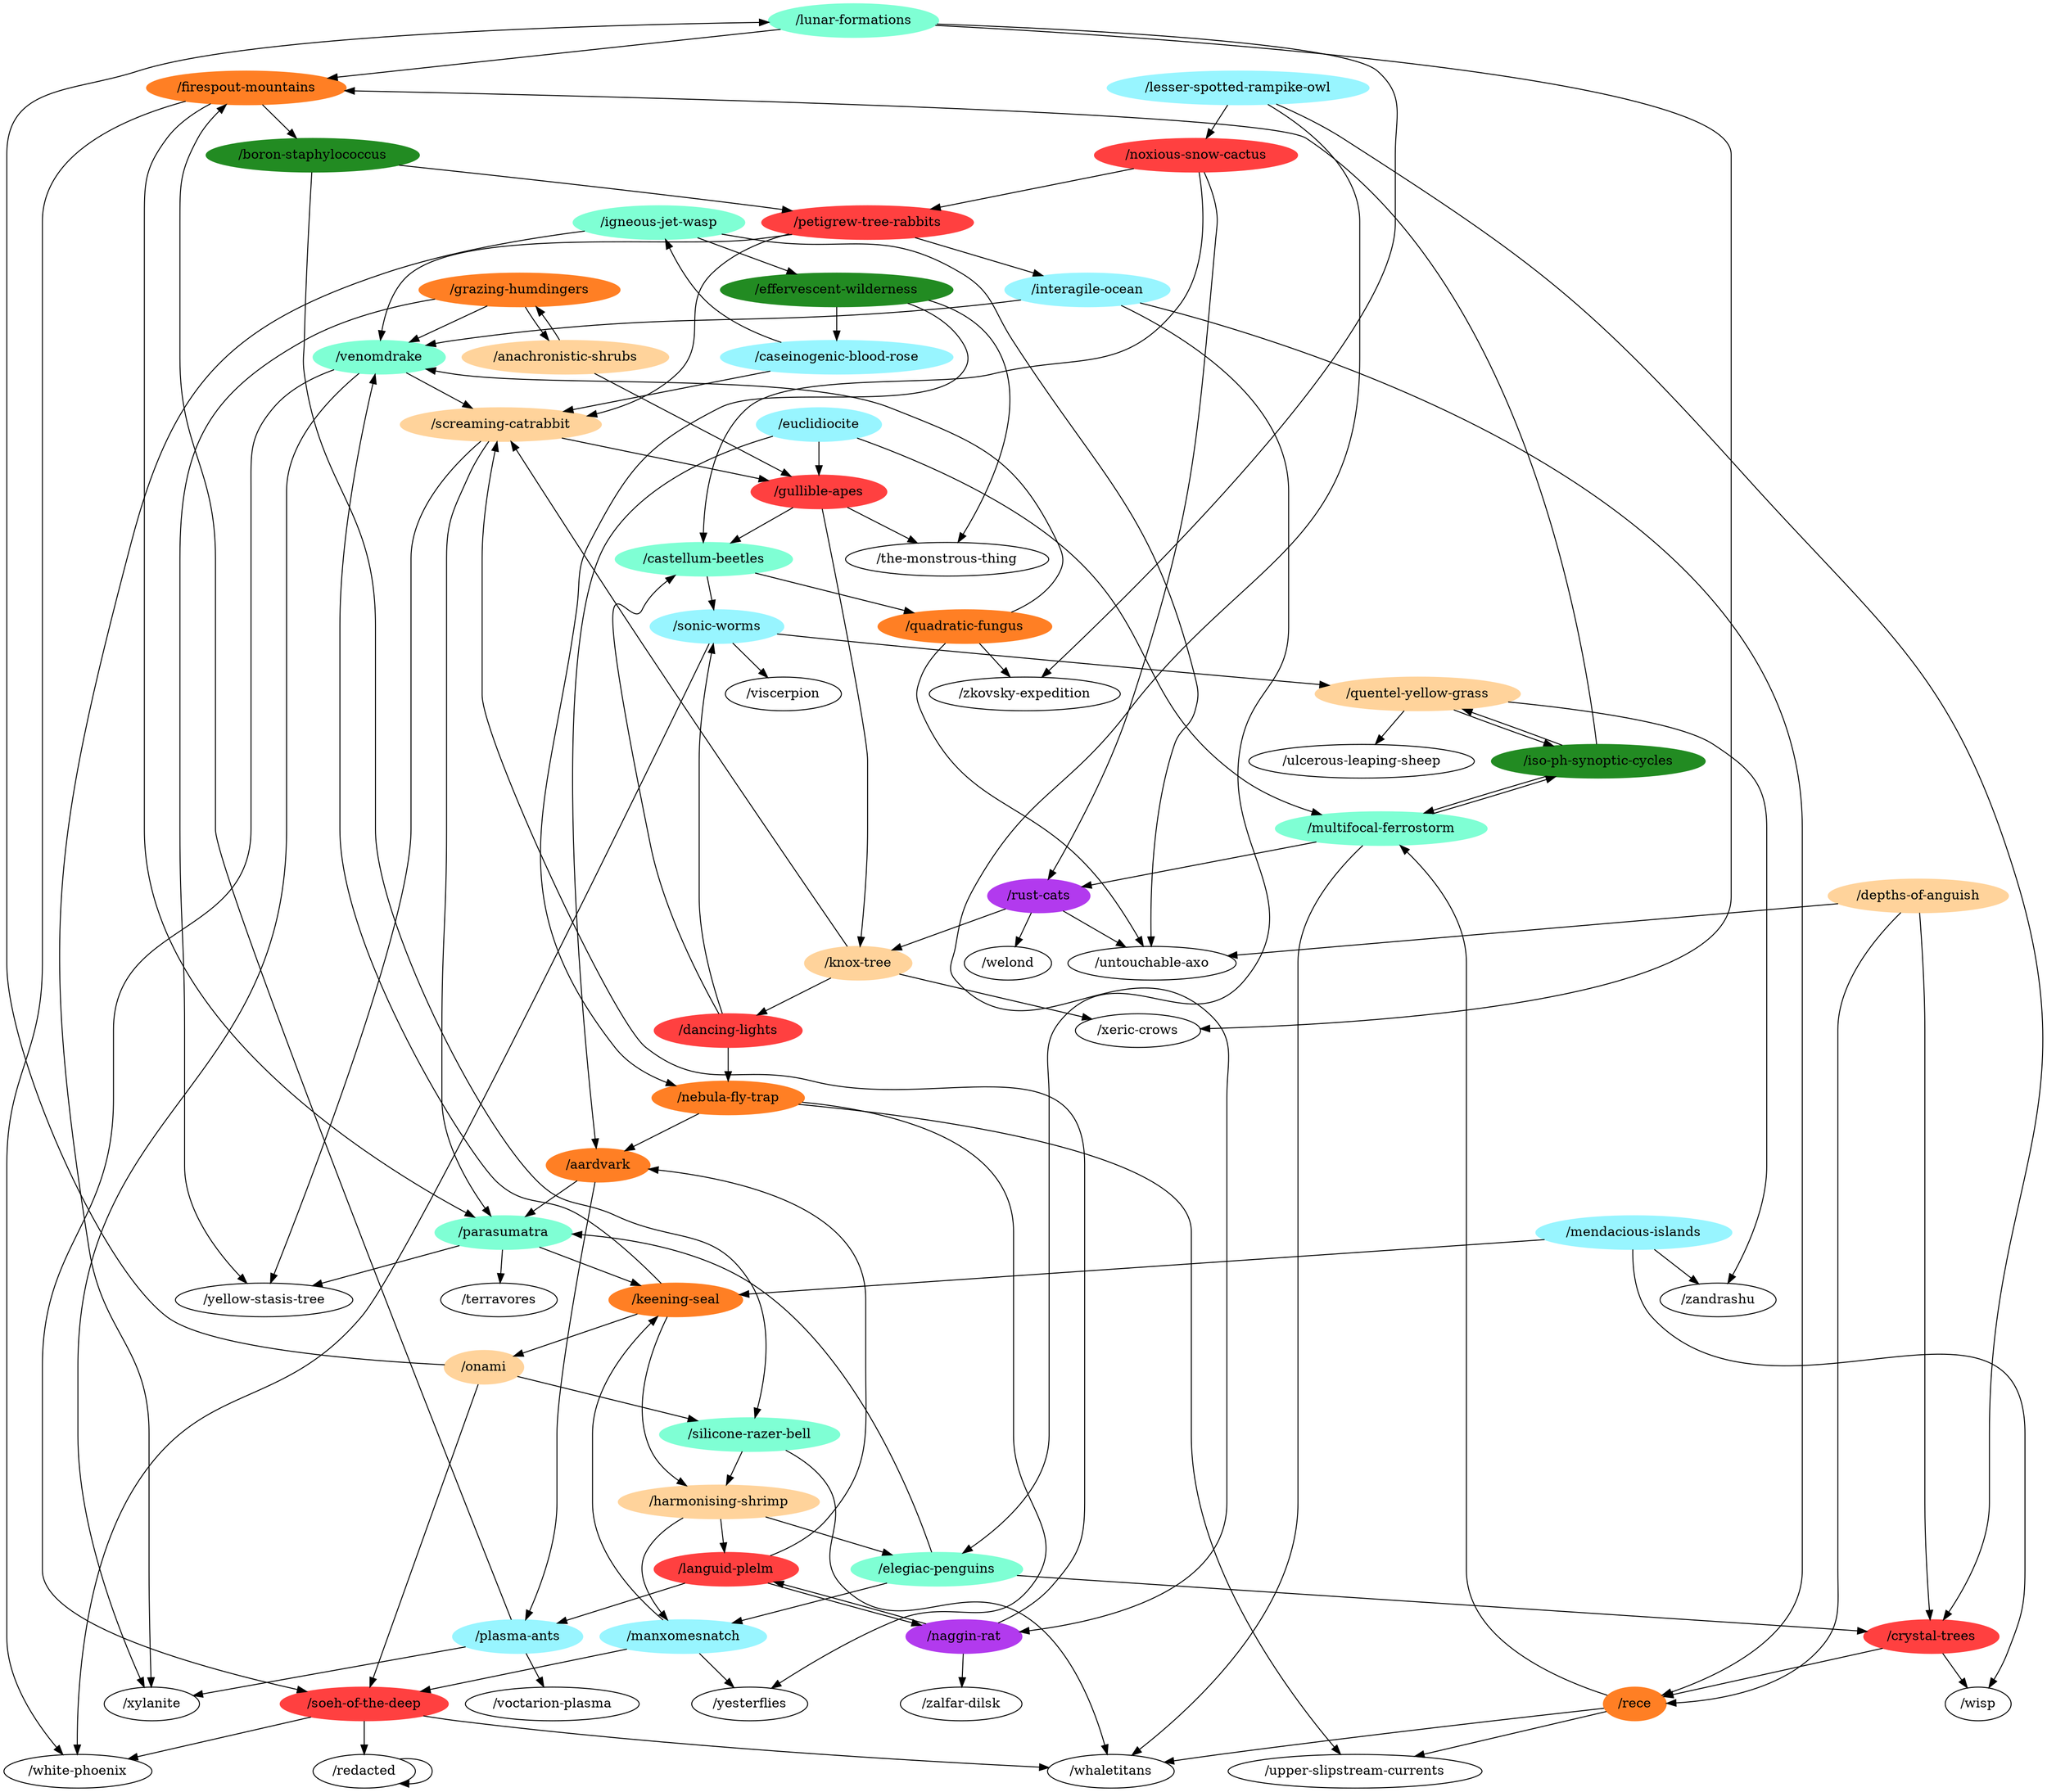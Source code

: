 digraph G {
"/lunar-formations" [color=aquamarine,style=filled];
"/naggin-rat" [color=darkorchid2,style=filled];
"/iso-ph-synoptic-cycles" [color=forestgreen,style=filled];
"/multifocal-ferrostorm" [color=aquamarine,style=filled];
"/effervescent-wilderness" [color=forestgreen,style=filled];
"/harmonising-shrimp" [color=burlywood1,style=filled];
"/soeh-of-the-deep" [color=brown1,style=filled];
"/boron-staphylococcus" [color=forestgreen,style=filled];
"/untouchable-axo";
"/castellum-beetles" [color=aquamarine,style=filled];
"/upper-slipstream-currents";
"/firespout-mountains" [color=chocolate1,style=filled];
"/xeric-crows";
"/zalfar-dilsk";
"/nebula-fly-trap" [color=chocolate1,style=filled];
"/igneous-jet-wasp" [color=aquamarine,style=filled];
"/lesser-spotted-rampike-owl" [color=cadetblue1,style=filled];
"/wisp";
"/venomdrake" [color=aquamarine,style=filled];
"/petigrew-tree-rabbits" [color=brown1,style=filled];
"/welond";
"/quentel-yellow-grass" [color=burlywood1,style=filled];
"/noxious-snow-cactus" [color=brown1,style=filled];
"/grazing-humdingers" [color=chocolate1,style=filled];
"/viscerpion";
"/mendacious-islands" [color=cadetblue1,style=filled];
"/zandrashu";
"/dancing-lights" [color=brown1,style=filled];
"/yesterflies";
"/rece" [color=chocolate1,style=filled];
"/languid-plelm" [color=brown1,style=filled];
"/interagile-ocean" [color=cadetblue1,style=filled];
"/ulcerous-leaping-sheep";
"/quadratic-fungus" [color=chocolate1,style=filled];
"/rust-cats" [color=darkorchid2,style=filled];
"/euclidiocite" [color=cadetblue1,style=filled];
"/sonic-worms" [color=cadetblue1,style=filled];
"/crystal-trees" [color=brown1,style=filled];
"/yellow-stasis-tree";
"/silicone-razer-bell" [color=aquamarine,style=filled];
"/depths-of-anguish" [color=burlywood1,style=filled];
"/whaletitans";
"/elegiac-penguins" [color=aquamarine,style=filled];
"/the-monstrous-thing";
"/onami" [color=burlywood1,style=filled];
"/gullible-apes" [color=brown1,style=filled];
"/knox-tree" [color=burlywood1,style=filled];
"/parasumatra" [color=aquamarine,style=filled];
"/white-phoenix";
"/manxomesnatch" [color=cadetblue1,style=filled];
"/redacted";
"/plasma-ants" [color=cadetblue1,style=filled];
"/anachronistic-shrubs" [color=burlywood1,style=filled];
"/keening-seal" [color=chocolate1,style=filled];
"/caseinogenic-blood-rose" [color=cadetblue1,style=filled];
"/xylanite";
"/voctarion-plasma";
"/terravores";
"/zkovsky-expedition";
"/screaming-catrabbit" [color=burlywood1,style=filled];
"/aardvark" [color=chocolate1,style=filled];
"/lunar-formations" -> "/firespout-mountains";
"/lunar-formations" -> "/xeric-crows";
"/lunar-formations" -> "/zkovsky-expedition";
"/naggin-rat" -> "/zalfar-dilsk";
"/naggin-rat" -> "/languid-plelm";
"/naggin-rat" -> "/screaming-catrabbit";
"/iso-ph-synoptic-cycles" -> "/multifocal-ferrostorm";
"/iso-ph-synoptic-cycles" -> "/firespout-mountains";
"/iso-ph-synoptic-cycles" -> "/quentel-yellow-grass";
"/multifocal-ferrostorm" -> "/iso-ph-synoptic-cycles";
"/multifocal-ferrostorm" -> "/rust-cats";
"/multifocal-ferrostorm" -> "/whaletitans";
"/effervescent-wilderness" -> "/nebula-fly-trap";
"/effervescent-wilderness" -> "/the-monstrous-thing";
"/effervescent-wilderness" -> "/caseinogenic-blood-rose";
"/harmonising-shrimp" -> "/languid-plelm";
"/harmonising-shrimp" -> "/elegiac-penguins";
"/harmonising-shrimp" -> "/manxomesnatch";
"/soeh-of-the-deep" -> "/whaletitans";
"/soeh-of-the-deep" -> "/white-phoenix";
"/soeh-of-the-deep" -> "/redacted";
"/boron-staphylococcus" -> "/petigrew-tree-rabbits";
"/boron-staphylococcus" -> "/silicone-razer-bell";
"/castellum-beetles" -> "/quadratic-fungus";
"/castellum-beetles" -> "/sonic-worms";
"/firespout-mountains" -> "/boron-staphylococcus";
"/firespout-mountains" -> "/parasumatra";
"/firespout-mountains" -> "/white-phoenix";
"/nebula-fly-trap" -> "/upper-slipstream-currents";
"/nebula-fly-trap" -> "/yesterflies";
"/nebula-fly-trap" -> "/aardvark";
"/igneous-jet-wasp" -> "/effervescent-wilderness";
"/igneous-jet-wasp" -> "/untouchable-axo";
"/igneous-jet-wasp" -> "/xylanite";
"/lesser-spotted-rampike-owl" -> "/naggin-rat";
"/lesser-spotted-rampike-owl" -> "/noxious-snow-cactus";
"/lesser-spotted-rampike-owl" -> "/crystal-trees";
"/venomdrake" -> "/soeh-of-the-deep";
"/venomdrake" -> "/xylanite";
"/venomdrake" -> "/screaming-catrabbit";
"/petigrew-tree-rabbits" -> "/venomdrake";
"/petigrew-tree-rabbits" -> "/interagile-ocean";
"/petigrew-tree-rabbits" -> "/screaming-catrabbit";
"/quentel-yellow-grass" -> "/iso-ph-synoptic-cycles";
"/quentel-yellow-grass" -> "/zandrashu";
"/quentel-yellow-grass" -> "/ulcerous-leaping-sheep";
"/noxious-snow-cactus" -> "/castellum-beetles";
"/noxious-snow-cactus" -> "/petigrew-tree-rabbits";
"/noxious-snow-cactus" -> "/rust-cats";
"/grazing-humdingers" -> "/venomdrake";
"/grazing-humdingers" -> "/yellow-stasis-tree";
"/grazing-humdingers" -> "/anachronistic-shrubs";
"/mendacious-islands" -> "/wisp";
"/mendacious-islands" -> "/zandrashu";
"/mendacious-islands" -> "/keening-seal";
"/dancing-lights" -> "/castellum-beetles";
"/dancing-lights" -> "/nebula-fly-trap";
"/dancing-lights" -> "/sonic-worms";
"/rece" -> "/multifocal-ferrostorm";
"/rece" -> "/upper-slipstream-currents";
"/rece" -> "/whaletitans";
"/languid-plelm" -> "/naggin-rat";
"/languid-plelm" -> "/plasma-ants";
"/languid-plelm" -> "/aardvark";
"/interagile-ocean" -> "/venomdrake";
"/interagile-ocean" -> "/rece";
"/interagile-ocean" -> "/elegiac-penguins";
"/quadratic-fungus" -> "/untouchable-axo";
"/quadratic-fungus" -> "/venomdrake";
"/quadratic-fungus" -> "/zkovsky-expedition";
"/rust-cats" -> "/untouchable-axo";
"/rust-cats" -> "/welond";
"/rust-cats" -> "/knox-tree";
"/euclidiocite" -> "/multifocal-ferrostorm";
"/euclidiocite" -> "/gullible-apes";
"/euclidiocite" -> "/aardvark";
"/sonic-worms" -> "/quentel-yellow-grass";
"/sonic-worms" -> "/viscerpion";
"/sonic-worms" -> "/white-phoenix";
"/crystal-trees" -> "/wisp";
"/crystal-trees" -> "/rece";
"/silicone-razer-bell" -> "/harmonising-shrimp";
"/silicone-razer-bell" -> "/whaletitans";
"/depths-of-anguish" -> "/untouchable-axo";
"/depths-of-anguish" -> "/rece";
"/depths-of-anguish" -> "/crystal-trees";
"/elegiac-penguins" -> "/crystal-trees";
"/elegiac-penguins" -> "/parasumatra";
"/elegiac-penguins" -> "/manxomesnatch";
"/onami" -> "/lunar-formations";
"/onami" -> "/soeh-of-the-deep";
"/onami" -> "/silicone-razer-bell";
"/gullible-apes" -> "/castellum-beetles";
"/gullible-apes" -> "/the-monstrous-thing";
"/gullible-apes" -> "/knox-tree";
"/knox-tree" -> "/xeric-crows";
"/knox-tree" -> "/dancing-lights";
"/knox-tree" -> "/screaming-catrabbit";
"/parasumatra" -> "/yellow-stasis-tree";
"/parasumatra" -> "/keening-seal";
"/parasumatra" -> "/terravores";
"/manxomesnatch" -> "/soeh-of-the-deep";
"/manxomesnatch" -> "/yesterflies";
"/manxomesnatch" -> "/keening-seal";
"/redacted" -> "/redacted";
"/plasma-ants" -> "/firespout-mountains";
"/plasma-ants" -> "/xylanite";
"/plasma-ants" -> "/voctarion-plasma";
"/anachronistic-shrubs" -> "/grazing-humdingers";
"/anachronistic-shrubs" -> "/gullible-apes";
"/keening-seal" -> "/harmonising-shrimp";
"/keening-seal" -> "/venomdrake";
"/keening-seal" -> "/onami";
"/caseinogenic-blood-rose" -> "/igneous-jet-wasp";
"/caseinogenic-blood-rose" -> "/screaming-catrabbit";
"/screaming-catrabbit" -> "/yellow-stasis-tree";
"/screaming-catrabbit" -> "/gullible-apes";
"/screaming-catrabbit" -> "/parasumatra";
"/aardvark" -> "/parasumatra";
"/aardvark" -> "/plasma-ants";
}
